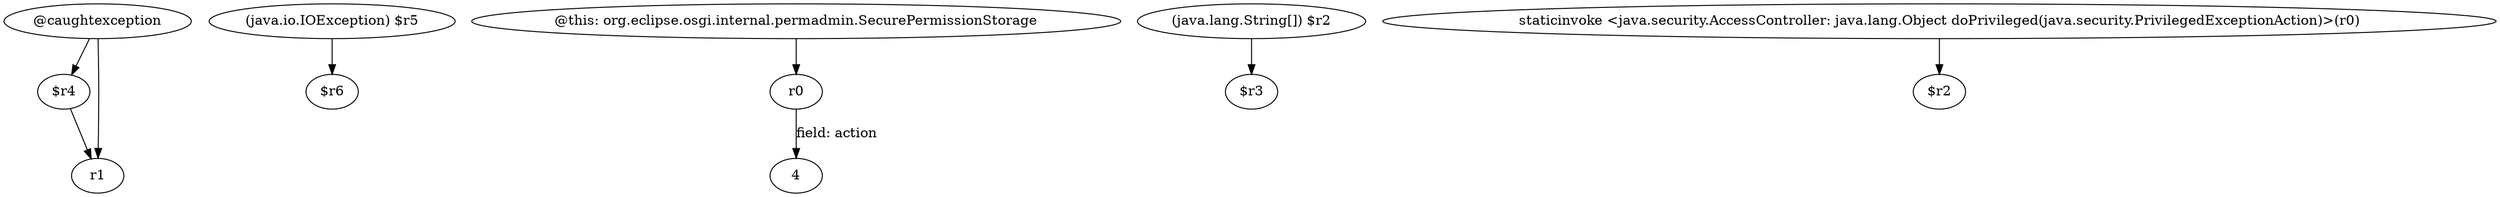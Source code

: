 digraph g {
0[label="@caughtexception"]
1[label="$r4"]
0->1[label=""]
2[label="(java.io.IOException) $r5"]
3[label="$r6"]
2->3[label=""]
4[label="@this: org.eclipse.osgi.internal.permadmin.SecurePermissionStorage"]
5[label="r0"]
4->5[label=""]
6[label="r1"]
0->6[label=""]
7[label="4"]
5->7[label="field: action"]
1->6[label=""]
8[label="(java.lang.String[]) $r2"]
9[label="$r3"]
8->9[label=""]
10[label="staticinvoke <java.security.AccessController: java.lang.Object doPrivileged(java.security.PrivilegedExceptionAction)>(r0)"]
11[label="$r2"]
10->11[label=""]
}